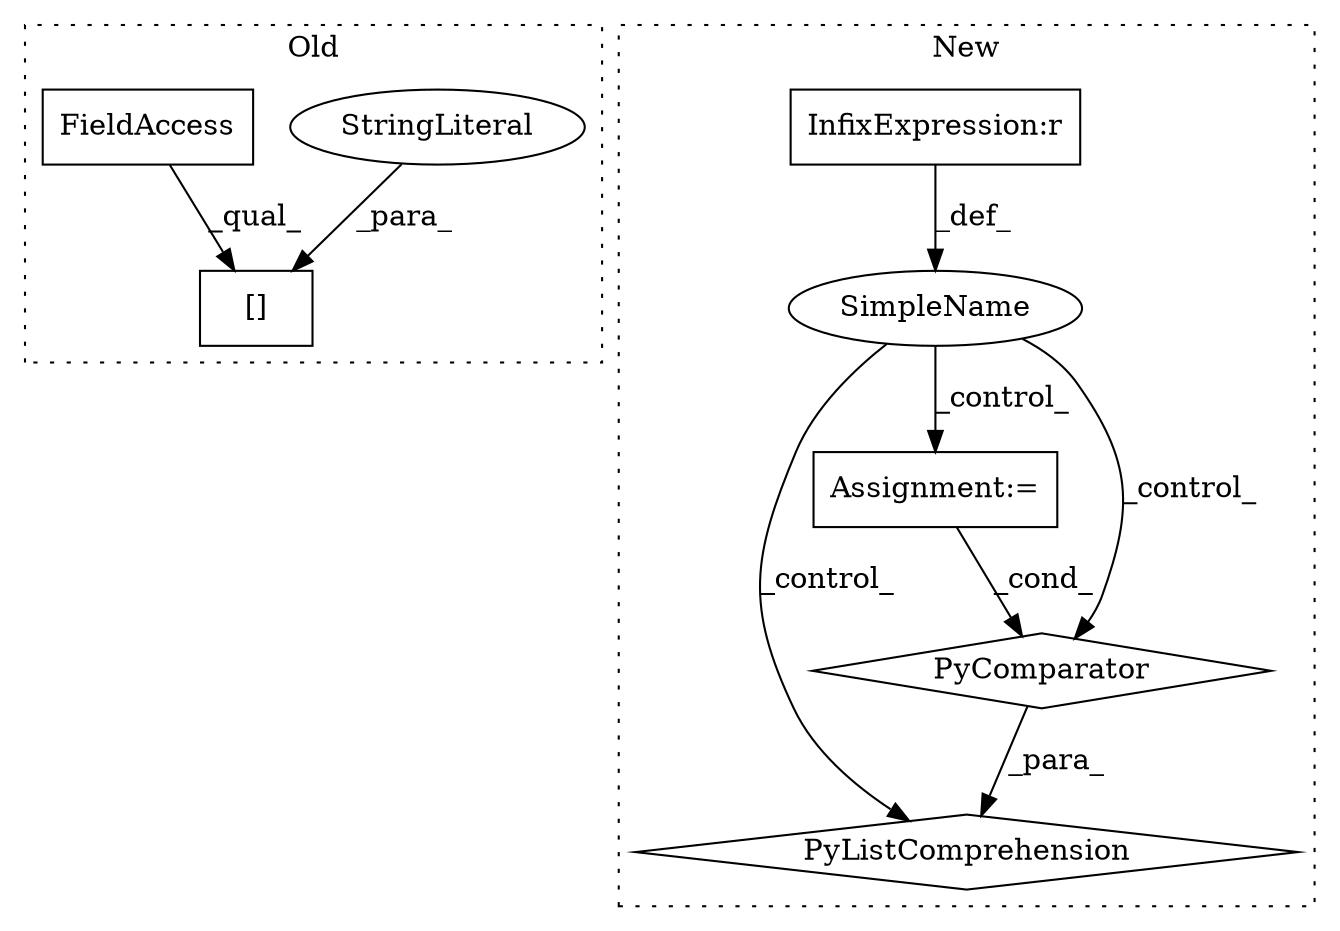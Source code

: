 digraph G {
subgraph cluster0 {
1 [label="[]" a="2" s="41307,41333" l="10,1" shape="box"];
5 [label="StringLiteral" a="45" s="41317" l="16" shape="ellipse"];
6 [label="FieldAccess" a="22" s="41307" l="9" shape="box"];
label = "Old";
style="dotted";
}
subgraph cluster1 {
2 [label="PyListComprehension" a="109" s="54098" l="148" shape="diamond"];
3 [label="Assignment:=" a="7" s="54175" l="63" shape="box"];
4 [label="PyComparator" a="113" s="54175" l="63" shape="diamond"];
7 [label="SimpleName" a="42" s="" l="" shape="ellipse"];
8 [label="InfixExpression:r" a="27" s="53922" l="9" shape="box"];
label = "New";
style="dotted";
}
3 -> 4 [label="_cond_"];
4 -> 2 [label="_para_"];
5 -> 1 [label="_para_"];
6 -> 1 [label="_qual_"];
7 -> 4 [label="_control_"];
7 -> 2 [label="_control_"];
7 -> 3 [label="_control_"];
8 -> 7 [label="_def_"];
}
